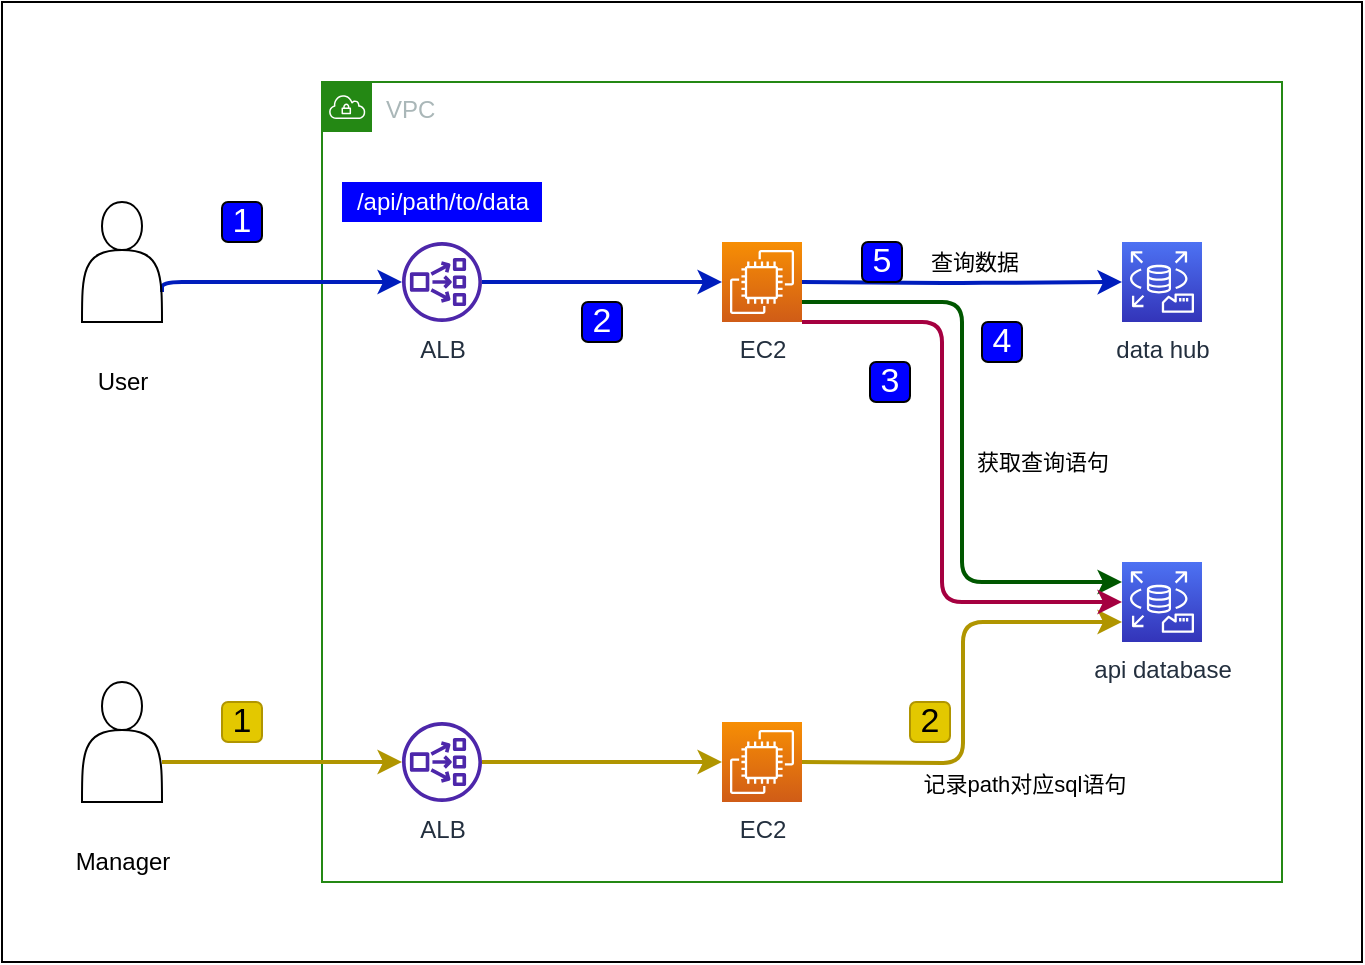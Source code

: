 <mxfile version="18.1.1" type="github"><diagram id="-XZ9d0_ROPGYO6ayFHmW" name="Page-1"><mxGraphModel dx="1773" dy="557" grid="1" gridSize="10" guides="1" tooltips="1" connect="1" arrows="1" fold="1" page="1" pageScale="1" pageWidth="827" pageHeight="1169" math="0" shadow="0"><root><mxCell id="0"/><mxCell id="1" parent="0"/><mxCell id="K7_2CUfuvbrIvmbNIyGb-3" value="" style="rounded=0;whiteSpace=wrap;html=1;" parent="1" vertex="1"><mxGeometry x="-40" width="680" height="480" as="geometry"/></mxCell><mxCell id="K7_2CUfuvbrIvmbNIyGb-4" value="VPC" style="points=[[0,0],[0.25,0],[0.5,0],[0.75,0],[1,0],[1,0.25],[1,0.5],[1,0.75],[1,1],[0.75,1],[0.5,1],[0.25,1],[0,1],[0,0.75],[0,0.5],[0,0.25]];outlineConnect=0;gradientColor=none;html=1;whiteSpace=wrap;fontSize=12;fontStyle=0;container=1;pointerEvents=0;collapsible=0;recursiveResize=0;shape=mxgraph.aws4.group;grIcon=mxgraph.aws4.group_vpc;strokeColor=#248814;fillColor=none;verticalAlign=top;align=left;spacingLeft=30;fontColor=#AAB7B8;dashed=0;" parent="1" vertex="1"><mxGeometry x="120" y="40" width="480" height="400" as="geometry"/></mxCell><mxCell id="K7_2CUfuvbrIvmbNIyGb-8" style="edgeStyle=orthogonalEdgeStyle;rounded=1;orthogonalLoop=1;jettySize=auto;html=1;strokeWidth=2;strokeColor=#001DBC;fillColor=#0050ef;" parent="K7_2CUfuvbrIvmbNIyGb-4" target="K7_2CUfuvbrIvmbNIyGb-11" edge="1"><mxGeometry relative="1" as="geometry"><mxPoint x="240.0" y="100" as="sourcePoint"/></mxGeometry></mxCell><mxCell id="K7_2CUfuvbrIvmbNIyGb-9" value="查询数据" style="edgeLabel;html=1;align=center;verticalAlign=middle;resizable=0;points=[];fontColor=default;" parent="K7_2CUfuvbrIvmbNIyGb-8" vertex="1" connectable="0"><mxGeometry x="0.071" y="2" relative="1" as="geometry"><mxPoint y="-8" as="offset"/></mxGeometry></mxCell><mxCell id="K7_2CUfuvbrIvmbNIyGb-11" value="data hub" style="sketch=0;points=[[0,0,0],[0.25,0,0],[0.5,0,0],[0.75,0,0],[1,0,0],[0,1,0],[0.25,1,0],[0.5,1,0],[0.75,1,0],[1,1,0],[0,0.25,0],[0,0.5,0],[0,0.75,0],[1,0.25,0],[1,0.5,0],[1,0.75,0]];outlineConnect=0;fontColor=#232F3E;gradientColor=#4D72F3;gradientDirection=north;fillColor=#3334B9;strokeColor=#ffffff;dashed=0;verticalLabelPosition=bottom;verticalAlign=top;align=center;html=1;fontSize=12;fontStyle=0;aspect=fixed;shape=mxgraph.aws4.resourceIcon;resIcon=mxgraph.aws4.rds_on_vmware;" parent="K7_2CUfuvbrIvmbNIyGb-4" vertex="1"><mxGeometry x="400" y="80" width="40" height="40" as="geometry"/></mxCell><mxCell id="K7_2CUfuvbrIvmbNIyGb-12" value="api database" style="sketch=0;points=[[0,0,0],[0.25,0,0],[0.5,0,0],[0.75,0,0],[1,0,0],[0,1,0],[0.25,1,0],[0.5,1,0],[0.75,1,0],[1,1,0],[0,0.25,0],[0,0.5,0],[0,0.75,0],[1,0.25,0],[1,0.5,0],[1,0.75,0]];outlineConnect=0;fontColor=#232F3E;gradientColor=#4D72F3;gradientDirection=north;fillColor=#3334B9;strokeColor=#ffffff;dashed=0;verticalLabelPosition=bottom;verticalAlign=top;align=center;html=1;fontSize=12;fontStyle=0;aspect=fixed;shape=mxgraph.aws4.resourceIcon;resIcon=mxgraph.aws4.rds_on_vmware;" parent="K7_2CUfuvbrIvmbNIyGb-4" vertex="1"><mxGeometry x="400" y="240" width="40" height="40" as="geometry"/></mxCell><mxCell id="K7_2CUfuvbrIvmbNIyGb-13" style="edgeStyle=orthogonalEdgeStyle;rounded=1;orthogonalLoop=1;jettySize=auto;html=1;entryX=0;entryY=0.75;entryDx=0;entryDy=0;entryPerimeter=0;fontColor=#FFFFFF;startArrow=none;startFill=0;strokeWidth=2;fillColor=#e3c800;strokeColor=#B09500;" parent="K7_2CUfuvbrIvmbNIyGb-4" target="K7_2CUfuvbrIvmbNIyGb-12" edge="1"><mxGeometry relative="1" as="geometry"><mxPoint x="240.0" y="340" as="sourcePoint"/></mxGeometry></mxCell><mxCell id="K7_2CUfuvbrIvmbNIyGb-14" value="记录path对应sql语句" style="edgeLabel;html=1;align=center;verticalAlign=middle;resizable=0;points=[];fontColor=default;" parent="K7_2CUfuvbrIvmbNIyGb-13" vertex="1" connectable="0"><mxGeometry x="-0.292" relative="1" as="geometry"><mxPoint x="30" y="11" as="offset"/></mxGeometry></mxCell><mxCell id="K7_2CUfuvbrIvmbNIyGb-20" style="edgeStyle=orthogonalEdgeStyle;rounded=1;orthogonalLoop=1;jettySize=auto;html=1;strokeWidth=2;fillColor=#0050ef;strokeColor=#001DBC;" parent="K7_2CUfuvbrIvmbNIyGb-4" edge="1"><mxGeometry relative="1" as="geometry"><mxPoint x="80" y="100" as="sourcePoint"/><mxPoint x="200.0" y="100" as="targetPoint"/><Array as="points"/></mxGeometry></mxCell><mxCell id="K7_2CUfuvbrIvmbNIyGb-21" style="edgeStyle=orthogonalEdgeStyle;rounded=1;orthogonalLoop=1;jettySize=auto;html=1;strokeWidth=2;strokeColor=#005700;fillColor=#008a00;entryX=0;entryY=0.25;entryDx=0;entryDy=0;entryPerimeter=0;startArrow=none;startFill=0;" parent="K7_2CUfuvbrIvmbNIyGb-4" target="K7_2CUfuvbrIvmbNIyGb-12" edge="1"><mxGeometry relative="1" as="geometry"><mxPoint x="240.0" y="110" as="sourcePoint"/><mxPoint x="410" y="110" as="targetPoint"/><Array as="points"><mxPoint x="320" y="110"/><mxPoint x="320" y="250"/></Array></mxGeometry></mxCell><mxCell id="K7_2CUfuvbrIvmbNIyGb-22" value="&lt;div&gt;&lt;span style=&quot;font-size: 11px;&quot;&gt;获取查询语句&lt;/span&gt;&lt;/div&gt;" style="edgeLabel;html=1;align=center;verticalAlign=middle;resizable=0;points=[];fontColor=default;labelBackgroundColor=none;" parent="K7_2CUfuvbrIvmbNIyGb-21" vertex="1" connectable="0"><mxGeometry x="-0.127" y="1" relative="1" as="geometry"><mxPoint x="39" y="29" as="offset"/></mxGeometry></mxCell><mxCell id="K7_2CUfuvbrIvmbNIyGb-23" value="/api/path/to/data" style="text;align=center;verticalAlign=middle;resizable=0;points=[];autosize=1;strokeColor=none;fillColor=#0000FF;labelBackgroundColor=none;labelBorderColor=none;fontColor=#FFFFFF;html=1;" parent="K7_2CUfuvbrIvmbNIyGb-4" vertex="1"><mxGeometry x="10" y="50" width="100" height="20" as="geometry"/></mxCell><mxCell id="K7_2CUfuvbrIvmbNIyGb-24" value="2" style="rounded=1;whiteSpace=wrap;html=1;labelBackgroundColor=none;labelBorderColor=none;fontColor=#FFFFFF;fillColor=#0000FF;fontSize=17;" parent="K7_2CUfuvbrIvmbNIyGb-4" vertex="1"><mxGeometry x="130" y="110" width="20" height="20" as="geometry"/></mxCell><mxCell id="K7_2CUfuvbrIvmbNIyGb-25" value="4" style="rounded=1;whiteSpace=wrap;html=1;labelBackgroundColor=none;labelBorderColor=none;fontColor=#FFFFFF;fillColor=#0000FF;fontSize=17;" parent="K7_2CUfuvbrIvmbNIyGb-4" vertex="1"><mxGeometry x="330" y="120" width="20" height="20" as="geometry"/></mxCell><mxCell id="K7_2CUfuvbrIvmbNIyGb-27" value="3" style="rounded=1;whiteSpace=wrap;html=1;labelBackgroundColor=none;labelBorderColor=none;fontColor=#FFFFFF;fillColor=#0000FF;fontSize=17;" parent="K7_2CUfuvbrIvmbNIyGb-4" vertex="1"><mxGeometry x="274" y="140" width="20" height="20" as="geometry"/></mxCell><mxCell id="K7_2CUfuvbrIvmbNIyGb-29" value="2" style="rounded=1;whiteSpace=wrap;html=1;labelBackgroundColor=none;labelBorderColor=none;fontColor=#000000;fillColor=#e3c800;fontSize=17;strokeColor=#B09500;" parent="K7_2CUfuvbrIvmbNIyGb-4" vertex="1"><mxGeometry x="294" y="310" width="20" height="20" as="geometry"/></mxCell><mxCell id="K7_2CUfuvbrIvmbNIyGb-30" value="5" style="rounded=1;whiteSpace=wrap;html=1;labelBackgroundColor=none;labelBorderColor=none;fontColor=#FFFFFF;fillColor=#0000FF;fontSize=17;" parent="K7_2CUfuvbrIvmbNIyGb-4" vertex="1"><mxGeometry x="270" y="80" width="20" height="20" as="geometry"/></mxCell><mxCell id="wd1SWU30LnDbTtpQcx0F-2" value="ALB" style="sketch=0;outlineConnect=0;fontColor=#232F3E;gradientColor=none;fillColor=#4D27AA;strokeColor=none;dashed=0;verticalLabelPosition=bottom;verticalAlign=top;align=center;html=1;fontSize=12;fontStyle=0;aspect=fixed;pointerEvents=1;shape=mxgraph.aws4.network_load_balancer;" vertex="1" parent="K7_2CUfuvbrIvmbNIyGb-4"><mxGeometry x="40" y="80" width="40" height="40" as="geometry"/></mxCell><mxCell id="K7_2CUfuvbrIvmbNIyGb-31" style="edgeStyle=orthogonalEdgeStyle;rounded=1;orthogonalLoop=1;jettySize=auto;html=1;entryX=0;entryY=0.5;entryDx=0;entryDy=0;entryPerimeter=0;strokeWidth=2;fillColor=#0050ef;strokeColor=#001DBC;exitX=1;exitY=0.75;exitDx=0;exitDy=0;" parent="1" edge="1" source="K7_2CUfuvbrIvmbNIyGb-35"><mxGeometry relative="1" as="geometry"><mxPoint x="40" y="130.037" as="sourcePoint"/><mxPoint x="160" y="140" as="targetPoint"/><Array as="points"><mxPoint x="40" y="140"/></Array></mxGeometry></mxCell><mxCell id="K7_2CUfuvbrIvmbNIyGb-32" style="edgeStyle=orthogonalEdgeStyle;rounded=1;orthogonalLoop=1;jettySize=auto;html=1;fontColor=#FFFFFF;startArrow=none;startFill=0;strokeWidth=2;fillColor=#e3c800;strokeColor=#B09500;" parent="1" edge="1"><mxGeometry relative="1" as="geometry"><mxPoint x="200" y="380" as="sourcePoint"/><mxPoint x="320.0" y="380" as="targetPoint"/></mxGeometry></mxCell><mxCell id="K7_2CUfuvbrIvmbNIyGb-33" value="1" style="rounded=1;whiteSpace=wrap;html=1;labelBackgroundColor=none;labelBorderColor=none;fontColor=#FFFFFF;fillColor=#0000FF;fontSize=17;" parent="1" vertex="1"><mxGeometry x="70" y="100" width="20" height="20" as="geometry"/></mxCell><mxCell id="K7_2CUfuvbrIvmbNIyGb-34" value="1" style="rounded=1;whiteSpace=wrap;html=1;labelBackgroundColor=none;labelBorderColor=none;fontColor=#000000;fillColor=#e3c800;fontSize=17;strokeColor=#B09500;" parent="1" vertex="1"><mxGeometry x="70" y="350" width="20" height="20" as="geometry"/></mxCell><mxCell id="K7_2CUfuvbrIvmbNIyGb-35" value="" style="shape=actor;whiteSpace=wrap;html=1;labelBackgroundColor=none;labelBorderColor=none;fontSize=17;fontColor=#FFFFFF;fillColor=none;" parent="1" vertex="1"><mxGeometry y="100" width="40" height="60" as="geometry"/></mxCell><mxCell id="K7_2CUfuvbrIvmbNIyGb-36" value="" style="shape=actor;whiteSpace=wrap;html=1;labelBackgroundColor=none;labelBorderColor=none;fontSize=17;fontColor=#FFFFFF;fillColor=none;" parent="1" vertex="1"><mxGeometry y="340" width="40" height="60" as="geometry"/></mxCell><mxCell id="K7_2CUfuvbrIvmbNIyGb-37" value="User" style="text;html=1;align=center;verticalAlign=middle;resizable=0;points=[];autosize=1;strokeColor=none;fillColor=none;fontColor=#000000;" parent="1" vertex="1"><mxGeometry y="180" width="40" height="20" as="geometry"/></mxCell><mxCell id="K7_2CUfuvbrIvmbNIyGb-38" value="Manager" style="text;html=1;align=center;verticalAlign=middle;resizable=0;points=[];autosize=1;strokeColor=none;fillColor=none;fontColor=#000000;" parent="1" vertex="1"><mxGeometry x="-10" y="420" width="60" height="20" as="geometry"/></mxCell><mxCell id="P081sA52nRLbqoEMIEeO-2" value="" style="edgeStyle=orthogonalEdgeStyle;rounded=1;orthogonalLoop=1;jettySize=auto;html=1;fontColor=#FFFFFF;startArrow=none;startFill=0;strokeWidth=2;fillColor=#e3c800;strokeColor=#B09500;endArrow=classic;" parent="1" edge="1"><mxGeometry relative="1" as="geometry"><mxPoint x="40" y="380" as="sourcePoint"/><mxPoint x="160" y="380" as="targetPoint"/></mxGeometry></mxCell><mxCell id="wd1SWU30LnDbTtpQcx0F-1" value="ALB" style="sketch=0;outlineConnect=0;fontColor=#232F3E;gradientColor=none;fillColor=#4D27AA;strokeColor=none;dashed=0;verticalLabelPosition=bottom;verticalAlign=top;align=center;html=1;fontSize=12;fontStyle=0;aspect=fixed;pointerEvents=1;shape=mxgraph.aws4.network_load_balancer;" vertex="1" parent="1"><mxGeometry x="160" y="360" width="40" height="40" as="geometry"/></mxCell><mxCell id="wd1SWU30LnDbTtpQcx0F-3" value="EC2" style="sketch=0;points=[[0,0,0],[0.25,0,0],[0.5,0,0],[0.75,0,0],[1,0,0],[0,1,0],[0.25,1,0],[0.5,1,0],[0.75,1,0],[1,1,0],[0,0.25,0],[0,0.5,0],[0,0.75,0],[1,0.25,0],[1,0.5,0],[1,0.75,0]];outlineConnect=0;fontColor=#232F3E;gradientColor=#F78E04;gradientDirection=north;fillColor=#D05C17;strokeColor=#ffffff;dashed=0;verticalLabelPosition=bottom;verticalAlign=top;align=center;html=1;fontSize=12;fontStyle=0;aspect=fixed;shape=mxgraph.aws4.resourceIcon;resIcon=mxgraph.aws4.ec2;" vertex="1" parent="1"><mxGeometry x="320" y="120" width="40" height="40" as="geometry"/></mxCell><mxCell id="wd1SWU30LnDbTtpQcx0F-5" value="EC2" style="sketch=0;points=[[0,0,0],[0.25,0,0],[0.5,0,0],[0.75,0,0],[1,0,0],[0,1,0],[0.25,1,0],[0.5,1,0],[0.75,1,0],[1,1,0],[0,0.25,0],[0,0.5,0],[0,0.75,0],[1,0.25,0],[1,0.5,0],[1,0.75,0]];outlineConnect=0;fontColor=#232F3E;gradientColor=#F78E04;gradientDirection=north;fillColor=#D05C17;strokeColor=#ffffff;dashed=0;verticalLabelPosition=bottom;verticalAlign=top;align=center;html=1;fontSize=12;fontStyle=0;aspect=fixed;shape=mxgraph.aws4.resourceIcon;resIcon=mxgraph.aws4.ec2;" vertex="1" parent="1"><mxGeometry x="320" y="360" width="40" height="40" as="geometry"/></mxCell><mxCell id="K7_2CUfuvbrIvmbNIyGb-18" style="edgeStyle=orthogonalEdgeStyle;rounded=1;orthogonalLoop=1;jettySize=auto;html=1;entryX=0;entryY=0.5;entryDx=0;entryDy=0;entryPerimeter=0;strokeWidth=2;fillColor=#d80073;strokeColor=#A50040;startArrow=none;startFill=0;exitX=1;exitY=1;exitDx=0;exitDy=0;exitPerimeter=0;" parent="1" source="wd1SWU30LnDbTtpQcx0F-3" target="K7_2CUfuvbrIvmbNIyGb-12" edge="1"><mxGeometry relative="1" as="geometry"><Array as="points"><mxPoint x="430" y="160"/><mxPoint x="430" y="300"/></Array><mxPoint x="430" y="480" as="sourcePoint"/></mxGeometry></mxCell></root></mxGraphModel></diagram></mxfile>